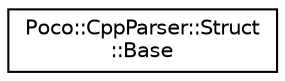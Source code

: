 digraph "Graphical Class Hierarchy"
{
 // LATEX_PDF_SIZE
  edge [fontname="Helvetica",fontsize="10",labelfontname="Helvetica",labelfontsize="10"];
  node [fontname="Helvetica",fontsize="10",shape=record];
  rankdir="LR";
  Node0 [label="Poco::CppParser::Struct\l::Base",height=0.2,width=0.4,color="black", fillcolor="white", style="filled",URL="$structPoco_1_1CppParser_1_1Struct_1_1Base.html",tooltip=" "];
}
